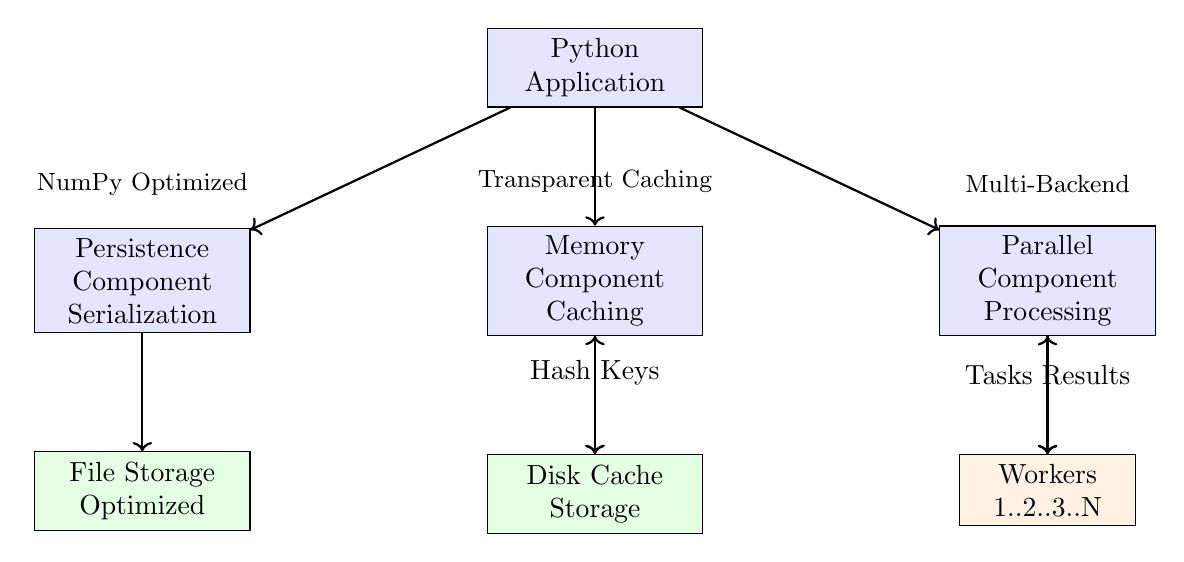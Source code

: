 \begin{tikzpicture}[
	node distance=1.5cm,
	box/.style={rectangle, draw, fill=blue!10, text width=2.5cm, text centered, minimum height=1cm},
	cache/.style={rectangle, draw, fill=green!10, text width=2.5cm, text centered, minimum height=1cm},
	worker/.style={rectangle, draw, fill=orange!10, text width=2cm, text centered, minimum height=0.8cm},
	arrow/.style={->, thick}
	]
	% Main application layer
	\node[box] (app) {Python Application};
	% Joblib core components
	\node[box, below=of app] (memory) {Memory Component Caching};
	\node[box, right=3cm of memory] (parallel) {Parallel Component Processing};
	\node[box, left=3cm of memory] (persist) {Persistence Component Serialization};
	% Cache storage
	\node[cache, below=of memory] (disk_cache) {Disk Cache Storage};
	% Workers - single block below parallel component
	\node[worker, below=of parallel] (workers) {Workers 1..2..3..N};
	% Storage
	\node[cache, below=of persist] (file_storage) {File Storage Optimized};
	% Arrows
	\draw[arrow] (app) -- (memory);
	\draw[arrow] (app) -- (parallel);
	\draw[arrow] (app) -- (persist);
	\draw[arrow] (memory) -- (disk_cache);
	\draw[arrow] (parallel) -- (workers);
	\draw[arrow] (persist) -- (file_storage);
	% Bidirectional arrows
	\draw[<->, thick] (memory) -- node[above] {Hash Keys} (disk_cache);
	\draw[<->, thick] (parallel) -- node[above] {Tasks Results} (workers);
	% Labels
	\node[above=0.3cm of memory] {\small Transparent Caching};
	\node[above=0.3cm of parallel] {\small Multi-Backend};
	\node[above=0.3cm of persist] {\small NumPy Optimized};
\end{tikzpicture}